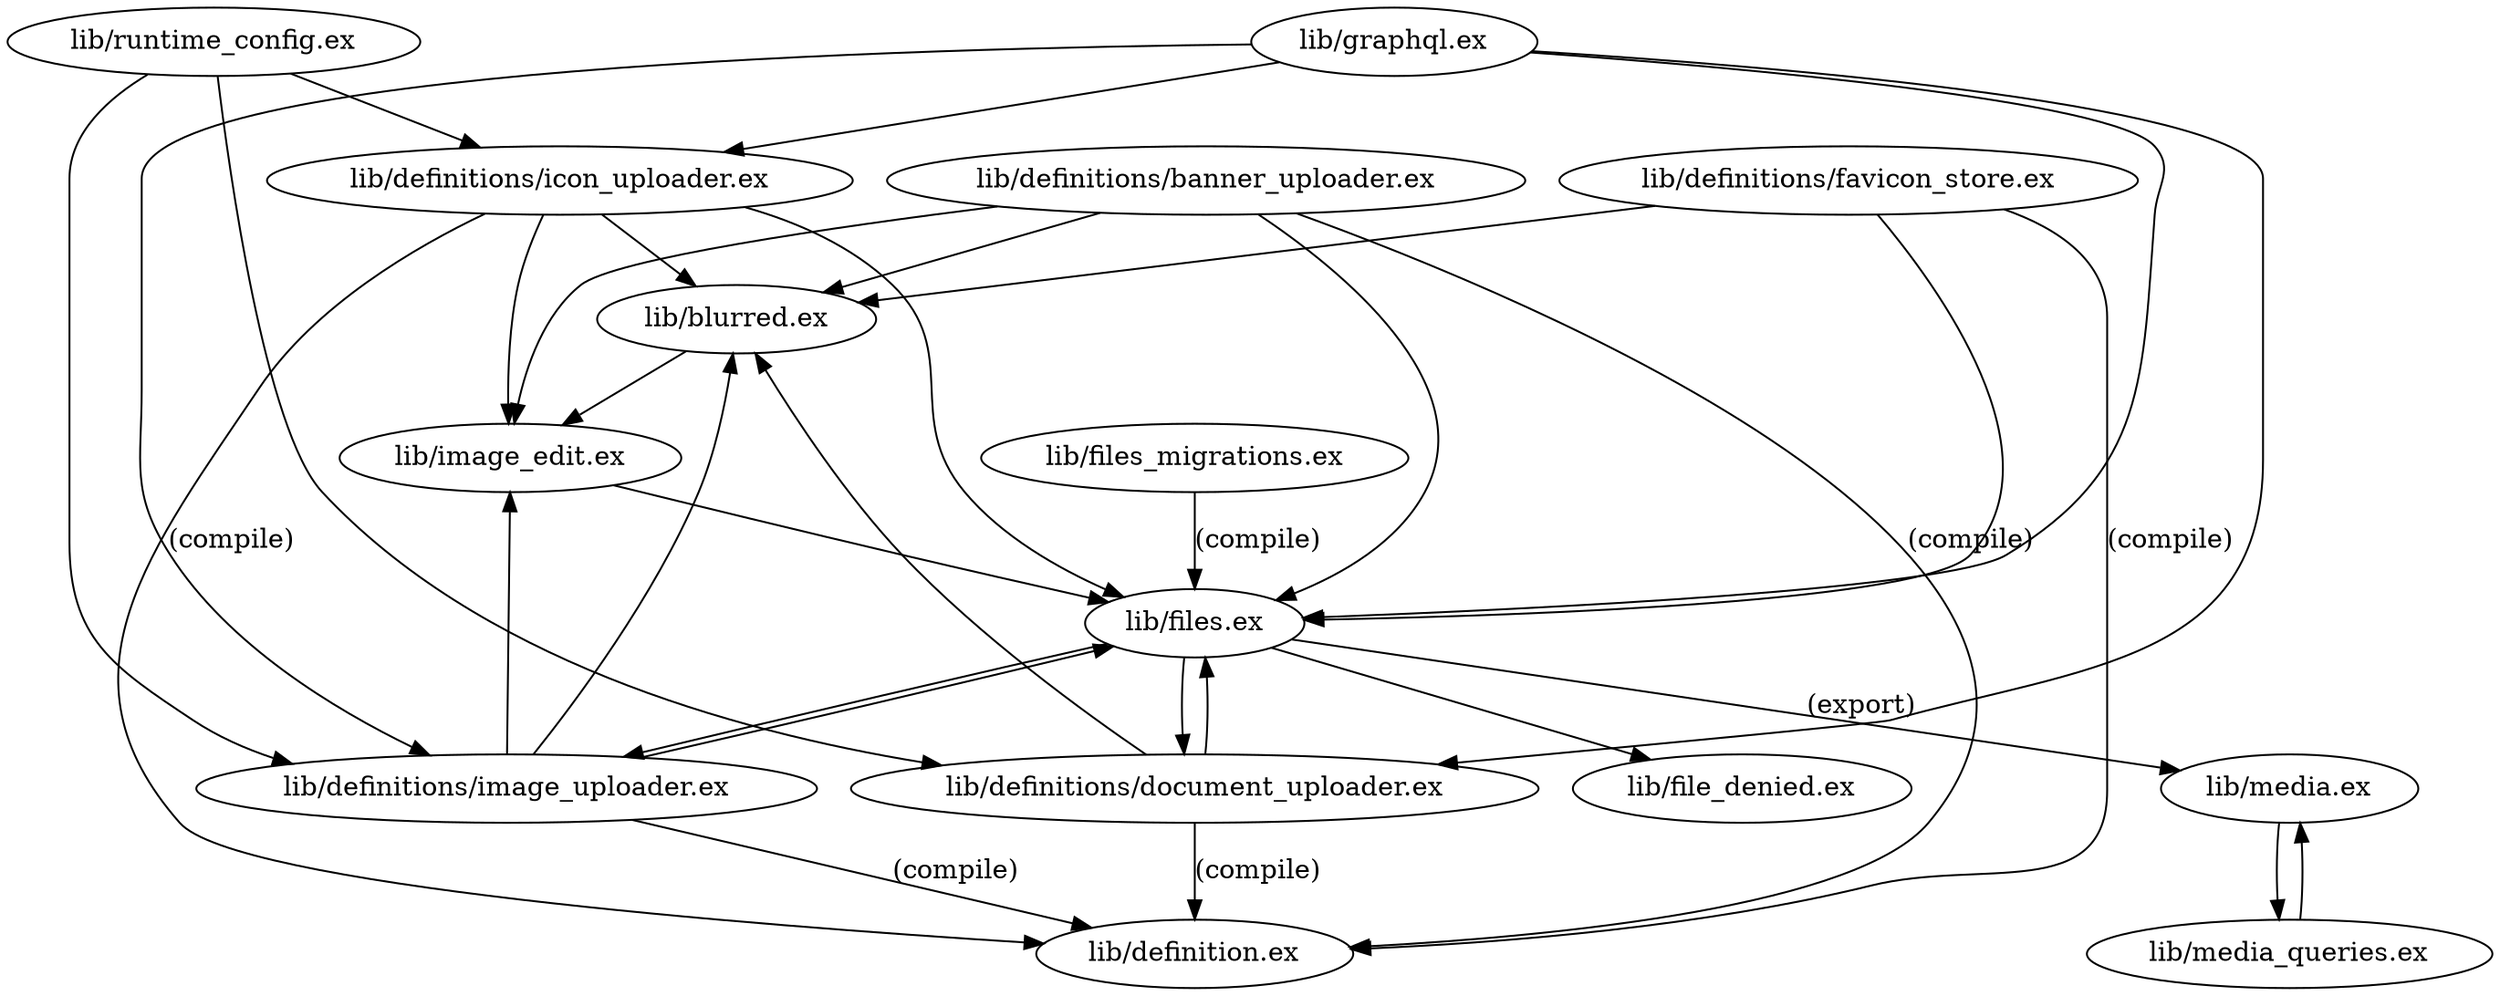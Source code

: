 digraph "xref graph" {
  "lib/blurred.ex"
  "lib/blurred.ex" -> "lib/image_edit.ex"
  "lib/image_edit.ex" -> "lib/files.ex"
  "lib/files.ex" -> "lib/definitions/document_uploader.ex"
  "lib/definitions/document_uploader.ex" -> "lib/blurred.ex"
  "lib/definitions/document_uploader.ex" -> "lib/definition.ex" [label="(compile)"]
  "lib/definitions/document_uploader.ex" -> "lib/files.ex"
  "lib/files.ex" -> "lib/definitions/image_uploader.ex"
  "lib/definitions/image_uploader.ex" -> "lib/blurred.ex"
  "lib/definitions/image_uploader.ex" -> "lib/definition.ex" [label="(compile)"]
  "lib/definitions/image_uploader.ex" -> "lib/files.ex"
  "lib/definitions/image_uploader.ex" -> "lib/image_edit.ex"
  "lib/files.ex" -> "lib/file_denied.ex"
  "lib/files.ex" -> "lib/media.ex" [label="(export)"]
  "lib/media.ex" -> "lib/media_queries.ex"
  "lib/media_queries.ex" -> "lib/media.ex"
  "lib/definition.ex"
  "lib/definitions/banner_uploader.ex"
  "lib/definitions/banner_uploader.ex" -> "lib/blurred.ex"
  "lib/definitions/banner_uploader.ex" -> "lib/definition.ex" [label="(compile)"]
  "lib/definitions/banner_uploader.ex" -> "lib/files.ex"
  "lib/definitions/banner_uploader.ex" -> "lib/image_edit.ex"
  "lib/definitions/document_uploader.ex"
  "lib/definitions/favicon_store.ex"
  "lib/definitions/favicon_store.ex" -> "lib/blurred.ex"
  "lib/definitions/favicon_store.ex" -> "lib/definition.ex" [label="(compile)"]
  "lib/definitions/favicon_store.ex" -> "lib/files.ex"
  "lib/definitions/icon_uploader.ex"
  "lib/definitions/icon_uploader.ex" -> "lib/blurred.ex"
  "lib/definitions/icon_uploader.ex" -> "lib/definition.ex" [label="(compile)"]
  "lib/definitions/icon_uploader.ex" -> "lib/files.ex"
  "lib/definitions/icon_uploader.ex" -> "lib/image_edit.ex"
  "lib/definitions/image_uploader.ex"
  "lib/file_denied.ex"
  "lib/files.ex"
  "lib/files_migrations.ex"
  "lib/files_migrations.ex" -> "lib/files.ex" [label="(compile)"]
  "lib/graphql.ex"
  "lib/graphql.ex" -> "lib/definitions/document_uploader.ex"
  "lib/graphql.ex" -> "lib/definitions/icon_uploader.ex"
  "lib/graphql.ex" -> "lib/definitions/image_uploader.ex"
  "lib/graphql.ex" -> "lib/files.ex"
  "lib/image_edit.ex"
  "lib/media.ex"
  "lib/media_queries.ex"
  "lib/runtime_config.ex"
  "lib/runtime_config.ex" -> "lib/definitions/document_uploader.ex"
  "lib/runtime_config.ex" -> "lib/definitions/icon_uploader.ex"
  "lib/runtime_config.ex" -> "lib/definitions/image_uploader.ex"
}
